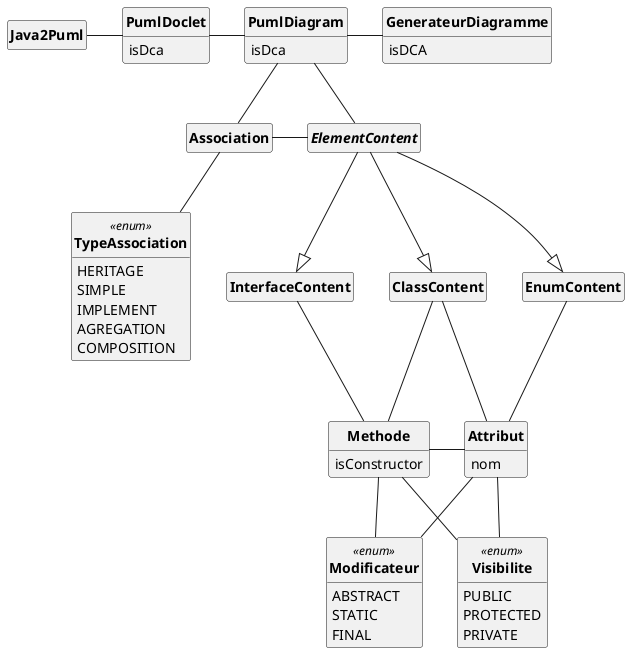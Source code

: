 @startuml
'https://plantuml.com/class-diagram

skinparam style strictuml
skinparam classAttributeIconSize 0
skinparam classFontStyle Bold

hide empty members

class Java2Puml{
}
class PumlDoclet{
    isDca
}
class PumlDiagram{
    isDca
}
abstract class ElementContent{
}
class EnumContent{
}
class ClassContent{
}
class InterfaceContent{
}
class Attribut{
    nom
}
class Methode{
    isConstructor
}
enum Modificateur <<enum>>{
    ABSTRACT
    STATIC
    FINAL
}
class Association{
}
enum TypeAssociation <<enum>>{
    HERITAGE
    SIMPLE
    IMPLEMENT
    AGREGATION
    COMPOSITION
}
enum Visibilite <<enum>>{
    PUBLIC
    PROTECTED
    PRIVATE
}
class GenerateurDiagramme{
    isDCA
}

Java2Puml - PumlDoclet
PumlDoclet - PumlDiagram
PumlDiagram - GenerateurDiagramme
PumlDiagram - ElementContent
PumlDiagram -- Association
ElementContent --|> ClassContent
ElementContent --|> EnumContent
ElementContent --|> InterfaceContent
ClassContent -- Attribut
ClassContent -- Methode
EnumContent -- Attribut
InterfaceContent -- Methode
Attribut  --  Visibilite
Methode  -- Visibilite
Attribut  -- Modificateur
Methode --  Modificateur
Methode - Attribut
Association - ElementContent
Association -- TypeAssociation

@enduml